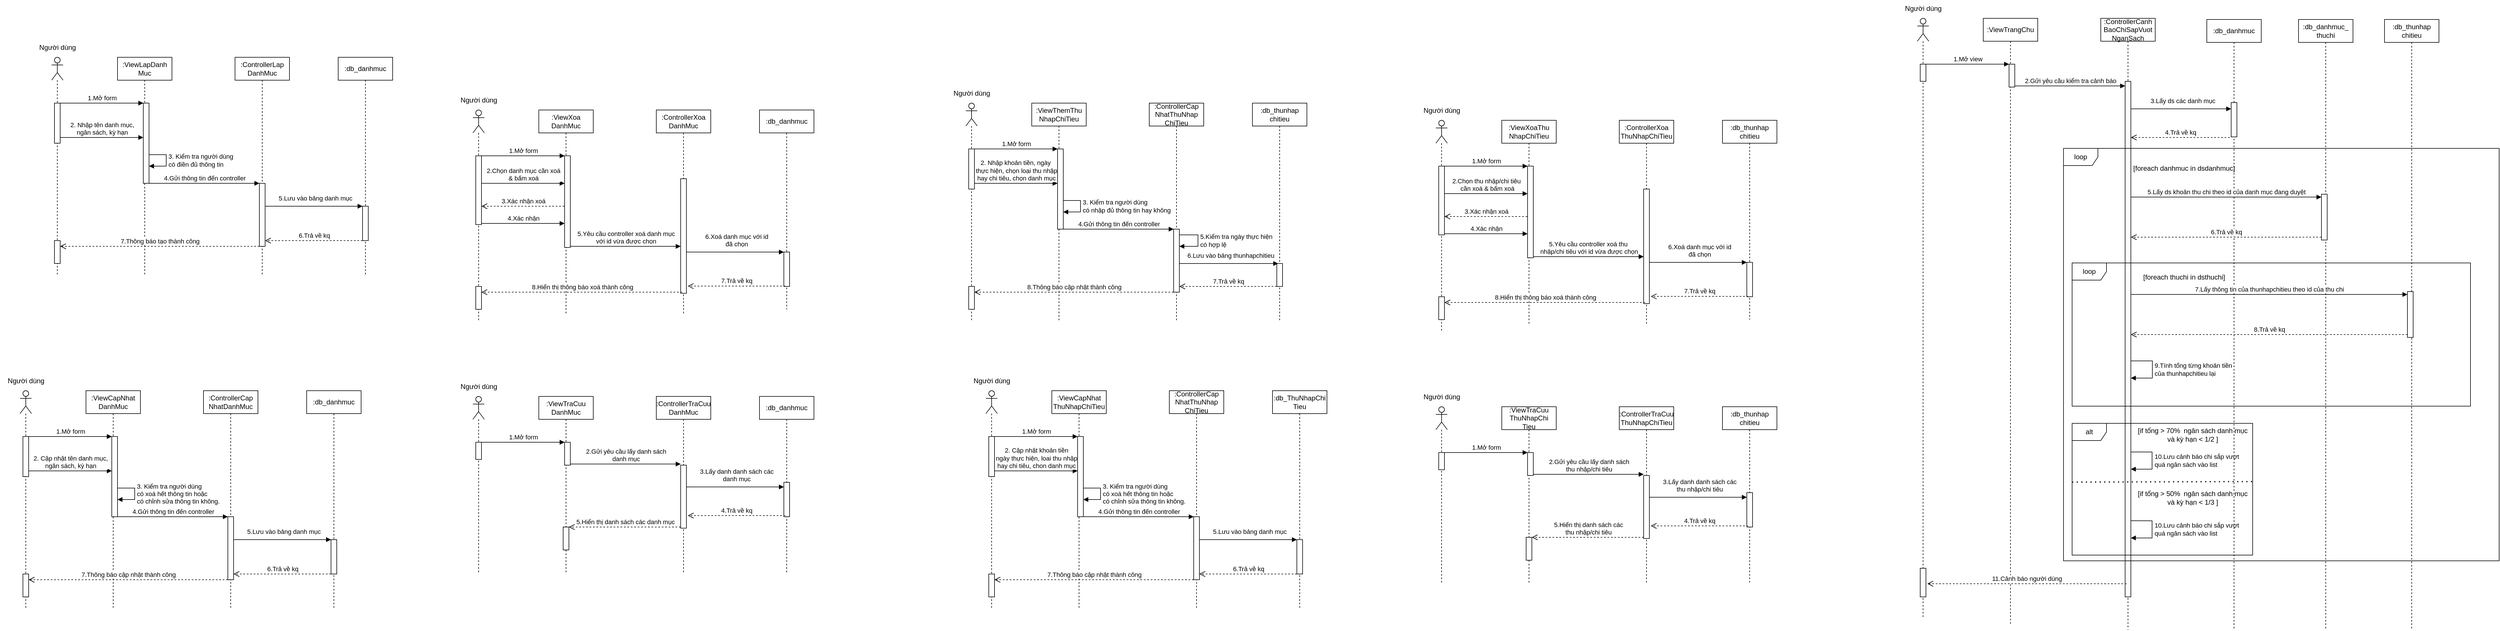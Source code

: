<mxfile version="26.0.16">
  <diagram name="Page-1" id="Nqb4-_hJpwS22VLIAk9H">
    <mxGraphModel dx="4787" dy="2240" grid="1" gridSize="10" guides="1" tooltips="1" connect="1" arrows="1" fold="1" page="1" pageScale="1" pageWidth="850" pageHeight="1100" math="0" shadow="0">
      <root>
        <mxCell id="0" />
        <mxCell id="1" parent="0" />
        <mxCell id="1UYPP20aJdMT9HMQDUuw-1" value="" style="shape=umlLifeline;perimeter=lifelinePerimeter;whiteSpace=wrap;html=1;container=1;dropTarget=0;collapsible=0;recursiveResize=0;outlineConnect=0;portConstraint=eastwest;newEdgeStyle={&quot;curved&quot;:0,&quot;rounded&quot;:0};participant=umlActor;" parent="1" vertex="1">
          <mxGeometry x="210" y="100" width="20" height="380" as="geometry" />
        </mxCell>
        <mxCell id="1UYPP20aJdMT9HMQDUuw-8" value="" style="html=1;points=[[0,0,0,0,5],[0,1,0,0,-5],[1,0,0,0,5],[1,1,0,0,-5]];perimeter=orthogonalPerimeter;outlineConnect=0;targetShapes=umlLifeline;portConstraint=eastwest;newEdgeStyle={&quot;curved&quot;:0,&quot;rounded&quot;:0};" parent="1UYPP20aJdMT9HMQDUuw-1" vertex="1">
          <mxGeometry x="5" y="80" width="10" height="70" as="geometry" />
        </mxCell>
        <mxCell id="1UYPP20aJdMT9HMQDUuw-19" value="" style="html=1;points=[[0,0,0,0,5],[0,1,0,0,-5],[1,0,0,0,5],[1,1,0,0,-5]];perimeter=orthogonalPerimeter;outlineConnect=0;targetShapes=umlLifeline;portConstraint=eastwest;newEdgeStyle={&quot;curved&quot;:0,&quot;rounded&quot;:0};" parent="1UYPP20aJdMT9HMQDUuw-1" vertex="1">
          <mxGeometry x="5" y="320" width="10" height="40" as="geometry" />
        </mxCell>
        <mxCell id="1UYPP20aJdMT9HMQDUuw-2" value=":ViewLapDanh&lt;br&gt;Muc" style="shape=umlLifeline;perimeter=lifelinePerimeter;whiteSpace=wrap;html=1;container=1;dropTarget=0;collapsible=0;recursiveResize=0;outlineConnect=0;portConstraint=eastwest;newEdgeStyle={&quot;curved&quot;:0,&quot;rounded&quot;:0};" parent="1" vertex="1">
          <mxGeometry x="325" y="100" width="95" height="380" as="geometry" />
        </mxCell>
        <mxCell id="1UYPP20aJdMT9HMQDUuw-5" value="" style="html=1;points=[[0,0,0,0,5],[0,1,0,0,-5],[1,0,0,0,5],[1,1,0,0,-5]];perimeter=orthogonalPerimeter;outlineConnect=0;targetShapes=umlLifeline;portConstraint=eastwest;newEdgeStyle={&quot;curved&quot;:0,&quot;rounded&quot;:0};" parent="1UYPP20aJdMT9HMQDUuw-2" vertex="1">
          <mxGeometry x="45" y="80" width="10" height="140" as="geometry" />
        </mxCell>
        <mxCell id="1UYPP20aJdMT9HMQDUuw-3" value=":ControllerLap&lt;br&gt;DanhMuc" style="shape=umlLifeline;perimeter=lifelinePerimeter;whiteSpace=wrap;html=1;container=1;dropTarget=0;collapsible=0;recursiveResize=0;outlineConnect=0;portConstraint=eastwest;newEdgeStyle={&quot;curved&quot;:0,&quot;rounded&quot;:0};" parent="1" vertex="1">
          <mxGeometry x="530" y="100" width="95" height="380" as="geometry" />
        </mxCell>
        <mxCell id="1UYPP20aJdMT9HMQDUuw-15" value="" style="html=1;points=[[0,0,0,0,5],[0,1,0,0,-5],[1,0,0,0,5],[1,1,0,0,-5]];perimeter=orthogonalPerimeter;outlineConnect=0;targetShapes=umlLifeline;portConstraint=eastwest;newEdgeStyle={&quot;curved&quot;:0,&quot;rounded&quot;:0};" parent="1UYPP20aJdMT9HMQDUuw-3" vertex="1">
          <mxGeometry x="42.5" y="220" width="10" height="110" as="geometry" />
        </mxCell>
        <mxCell id="1UYPP20aJdMT9HMQDUuw-4" value=":db_danhmuc" style="shape=umlLifeline;perimeter=lifelinePerimeter;whiteSpace=wrap;html=1;container=1;dropTarget=0;collapsible=0;recursiveResize=0;outlineConnect=0;portConstraint=eastwest;newEdgeStyle={&quot;curved&quot;:0,&quot;rounded&quot;:0};" parent="1" vertex="1">
          <mxGeometry x="710" y="100" width="95" height="380" as="geometry" />
        </mxCell>
        <mxCell id="1UYPP20aJdMT9HMQDUuw-12" value="" style="html=1;points=[[0,0,0,0,5],[0,1,0,0,-5],[1,0,0,0,5],[1,1,0,0,-5]];perimeter=orthogonalPerimeter;outlineConnect=0;targetShapes=umlLifeline;portConstraint=eastwest;newEdgeStyle={&quot;curved&quot;:0,&quot;rounded&quot;:0};" parent="1UYPP20aJdMT9HMQDUuw-4" vertex="1">
          <mxGeometry x="42.5" y="260" width="10" height="60" as="geometry" />
        </mxCell>
        <mxCell id="1UYPP20aJdMT9HMQDUuw-9" value="1.Mở form" style="html=1;verticalAlign=bottom;endArrow=block;curved=0;rounded=0;" parent="1" edge="1">
          <mxGeometry relative="1" as="geometry">
            <mxPoint x="225" y="180" as="sourcePoint" />
            <mxPoint x="370" y="180" as="targetPoint" />
          </mxGeometry>
        </mxCell>
        <mxCell id="1UYPP20aJdMT9HMQDUuw-10" value="2. Nhập tên danh mục,&lt;div&gt;ngân sách, kỳ hạn&lt;/div&gt;" style="html=1;verticalAlign=bottom;endArrow=block;curved=0;rounded=0;" parent="1" edge="1">
          <mxGeometry relative="1" as="geometry">
            <mxPoint x="225" y="240" as="sourcePoint" />
            <mxPoint x="370" y="240" as="targetPoint" />
          </mxGeometry>
        </mxCell>
        <mxCell id="1UYPP20aJdMT9HMQDUuw-16" value="4.Gửi thông tin đến controller" style="html=1;verticalAlign=bottom;endArrow=block;curved=0;rounded=0;entryX=0;entryY=0;entryDx=0;entryDy=5;" parent="1" edge="1">
          <mxGeometry relative="1" as="geometry">
            <mxPoint x="380" y="320.0" as="sourcePoint" />
            <mxPoint x="572.5" y="320.0" as="targetPoint" />
          </mxGeometry>
        </mxCell>
        <mxCell id="1UYPP20aJdMT9HMQDUuw-13" value="5.Lưu vào bảng danh mục" style="html=1;verticalAlign=bottom;endArrow=block;curved=0;rounded=0;entryX=0;entryY=0;entryDx=0;entryDy=5;" parent="1" edge="1">
          <mxGeometry x="0.029" y="5" relative="1" as="geometry">
            <mxPoint x="582.5" y="360" as="sourcePoint" />
            <mxPoint x="752.5" y="360" as="targetPoint" />
            <mxPoint as="offset" />
          </mxGeometry>
        </mxCell>
        <mxCell id="1UYPP20aJdMT9HMQDUuw-14" value="6.Trả về kq" style="html=1;verticalAlign=bottom;endArrow=open;dashed=1;endSize=8;curved=0;rounded=0;exitX=0;exitY=1;exitDx=0;exitDy=-5;" parent="1" edge="1">
          <mxGeometry x="0.002" relative="1" as="geometry">
            <mxPoint x="582.5" y="420" as="targetPoint" />
            <mxPoint x="752.5" y="420" as="sourcePoint" />
            <mxPoint as="offset" />
          </mxGeometry>
        </mxCell>
        <mxCell id="1UYPP20aJdMT9HMQDUuw-17" value="7.Thông báo tạo thành công" style="html=1;verticalAlign=bottom;endArrow=open;dashed=1;endSize=8;curved=0;rounded=0;exitX=0;exitY=1;exitDx=0;exitDy=-5;" parent="1" edge="1">
          <mxGeometry relative="1" as="geometry">
            <mxPoint x="225" y="430.0" as="targetPoint" />
            <mxPoint x="572.5" y="430.0" as="sourcePoint" />
          </mxGeometry>
        </mxCell>
        <mxCell id="1UYPP20aJdMT9HMQDUuw-20" value="Người dùng" style="text;html=1;align=center;verticalAlign=middle;resizable=0;points=[];autosize=1;strokeColor=none;fillColor=none;" parent="1" vertex="1">
          <mxGeometry x="175" y="68" width="90" height="30" as="geometry" />
        </mxCell>
        <mxCell id="yItDYF09Xic0s_mpBKQD-3" value="3. Kiểm tra người dùng&lt;br&gt;có điền đủ thông tin" style="html=1;align=left;spacingLeft=2;endArrow=block;rounded=0;edgeStyle=orthogonalEdgeStyle;curved=0;rounded=0;" edge="1" parent="1">
          <mxGeometry relative="1" as="geometry">
            <mxPoint x="380" y="270" as="sourcePoint" />
            <Array as="points">
              <mxPoint x="410" y="270" />
              <mxPoint x="410" y="290" />
            </Array>
            <mxPoint x="380" y="290" as="targetPoint" />
            <mxPoint as="offset" />
          </mxGeometry>
        </mxCell>
        <mxCell id="yItDYF09Xic0s_mpBKQD-5" value="" style="shape=umlLifeline;perimeter=lifelinePerimeter;whiteSpace=wrap;html=1;container=1;dropTarget=0;collapsible=0;recursiveResize=0;outlineConnect=0;portConstraint=eastwest;newEdgeStyle={&quot;curved&quot;:0,&quot;rounded&quot;:0};participant=umlActor;" vertex="1" parent="1">
          <mxGeometry x="155" y="682" width="20" height="380" as="geometry" />
        </mxCell>
        <mxCell id="yItDYF09Xic0s_mpBKQD-6" value="" style="html=1;points=[[0,0,0,0,5],[0,1,0,0,-5],[1,0,0,0,5],[1,1,0,0,-5]];perimeter=orthogonalPerimeter;outlineConnect=0;targetShapes=umlLifeline;portConstraint=eastwest;newEdgeStyle={&quot;curved&quot;:0,&quot;rounded&quot;:0};" vertex="1" parent="yItDYF09Xic0s_mpBKQD-5">
          <mxGeometry x="5" y="80" width="10" height="70" as="geometry" />
        </mxCell>
        <mxCell id="yItDYF09Xic0s_mpBKQD-7" value="" style="html=1;points=[[0,0,0,0,5],[0,1,0,0,-5],[1,0,0,0,5],[1,1,0,0,-5]];perimeter=orthogonalPerimeter;outlineConnect=0;targetShapes=umlLifeline;portConstraint=eastwest;newEdgeStyle={&quot;curved&quot;:0,&quot;rounded&quot;:0};" vertex="1" parent="yItDYF09Xic0s_mpBKQD-5">
          <mxGeometry x="5" y="320" width="10" height="40" as="geometry" />
        </mxCell>
        <mxCell id="yItDYF09Xic0s_mpBKQD-8" value=":ViewCapNhat&lt;br&gt;DanhMuc" style="shape=umlLifeline;perimeter=lifelinePerimeter;whiteSpace=wrap;html=1;container=1;dropTarget=0;collapsible=0;recursiveResize=0;outlineConnect=0;portConstraint=eastwest;newEdgeStyle={&quot;curved&quot;:0,&quot;rounded&quot;:0};" vertex="1" parent="1">
          <mxGeometry x="270" y="682" width="95" height="380" as="geometry" />
        </mxCell>
        <mxCell id="yItDYF09Xic0s_mpBKQD-9" value="" style="html=1;points=[[0,0,0,0,5],[0,1,0,0,-5],[1,0,0,0,5],[1,1,0,0,-5]];perimeter=orthogonalPerimeter;outlineConnect=0;targetShapes=umlLifeline;portConstraint=eastwest;newEdgeStyle={&quot;curved&quot;:0,&quot;rounded&quot;:0};" vertex="1" parent="yItDYF09Xic0s_mpBKQD-8">
          <mxGeometry x="45" y="80" width="10" height="140" as="geometry" />
        </mxCell>
        <mxCell id="yItDYF09Xic0s_mpBKQD-10" value=":ControllerCap&lt;br&gt;NhatDanhMuc" style="shape=umlLifeline;perimeter=lifelinePerimeter;whiteSpace=wrap;html=1;container=1;dropTarget=0;collapsible=0;recursiveResize=0;outlineConnect=0;portConstraint=eastwest;newEdgeStyle={&quot;curved&quot;:0,&quot;rounded&quot;:0};" vertex="1" parent="1">
          <mxGeometry x="475" y="682" width="95" height="380" as="geometry" />
        </mxCell>
        <mxCell id="yItDYF09Xic0s_mpBKQD-11" value="" style="html=1;points=[[0,0,0,0,5],[0,1,0,0,-5],[1,0,0,0,5],[1,1,0,0,-5]];perimeter=orthogonalPerimeter;outlineConnect=0;targetShapes=umlLifeline;portConstraint=eastwest;newEdgeStyle={&quot;curved&quot;:0,&quot;rounded&quot;:0};" vertex="1" parent="yItDYF09Xic0s_mpBKQD-10">
          <mxGeometry x="42.5" y="220" width="10" height="110" as="geometry" />
        </mxCell>
        <mxCell id="yItDYF09Xic0s_mpBKQD-12" value=":db_danhmuc" style="shape=umlLifeline;perimeter=lifelinePerimeter;whiteSpace=wrap;html=1;container=1;dropTarget=0;collapsible=0;recursiveResize=0;outlineConnect=0;portConstraint=eastwest;newEdgeStyle={&quot;curved&quot;:0,&quot;rounded&quot;:0};" vertex="1" parent="1">
          <mxGeometry x="655" y="682" width="95" height="380" as="geometry" />
        </mxCell>
        <mxCell id="yItDYF09Xic0s_mpBKQD-13" value="" style="html=1;points=[[0,0,0,0,5],[0,1,0,0,-5],[1,0,0,0,5],[1,1,0,0,-5]];perimeter=orthogonalPerimeter;outlineConnect=0;targetShapes=umlLifeline;portConstraint=eastwest;newEdgeStyle={&quot;curved&quot;:0,&quot;rounded&quot;:0};" vertex="1" parent="yItDYF09Xic0s_mpBKQD-12">
          <mxGeometry x="42.5" y="260" width="10" height="60" as="geometry" />
        </mxCell>
        <mxCell id="yItDYF09Xic0s_mpBKQD-14" value="1.Mở form" style="html=1;verticalAlign=bottom;endArrow=block;curved=0;rounded=0;" edge="1" parent="1">
          <mxGeometry relative="1" as="geometry">
            <mxPoint x="170" y="762" as="sourcePoint" />
            <mxPoint x="315" y="762" as="targetPoint" />
          </mxGeometry>
        </mxCell>
        <mxCell id="yItDYF09Xic0s_mpBKQD-15" value="2. Cập nhật tên danh mục,&lt;div&gt;ngân sách, kỳ hạn&lt;/div&gt;" style="html=1;verticalAlign=bottom;endArrow=block;curved=0;rounded=0;" edge="1" parent="1">
          <mxGeometry relative="1" as="geometry">
            <mxPoint x="170" y="822" as="sourcePoint" />
            <mxPoint x="315" y="822" as="targetPoint" />
          </mxGeometry>
        </mxCell>
        <mxCell id="yItDYF09Xic0s_mpBKQD-16" value="4.Gửi thông tin đến controller" style="html=1;verticalAlign=bottom;endArrow=block;curved=0;rounded=0;entryX=0;entryY=0;entryDx=0;entryDy=5;" edge="1" parent="1">
          <mxGeometry relative="1" as="geometry">
            <mxPoint x="325" y="902.0" as="sourcePoint" />
            <mxPoint x="517.5" y="902.0" as="targetPoint" />
          </mxGeometry>
        </mxCell>
        <mxCell id="yItDYF09Xic0s_mpBKQD-17" value="5.Lưu vào bảng danh mục" style="html=1;verticalAlign=bottom;endArrow=block;curved=0;rounded=0;entryX=0;entryY=0;entryDx=0;entryDy=5;" edge="1" parent="1">
          <mxGeometry x="0.029" y="5" relative="1" as="geometry">
            <mxPoint x="527.5" y="942" as="sourcePoint" />
            <mxPoint x="697.5" y="942" as="targetPoint" />
            <mxPoint as="offset" />
          </mxGeometry>
        </mxCell>
        <mxCell id="yItDYF09Xic0s_mpBKQD-18" value="6.Trả về kq" style="html=1;verticalAlign=bottom;endArrow=open;dashed=1;endSize=8;curved=0;rounded=0;exitX=0;exitY=1;exitDx=0;exitDy=-5;" edge="1" parent="1">
          <mxGeometry x="0.002" relative="1" as="geometry">
            <mxPoint x="527.5" y="1002" as="targetPoint" />
            <mxPoint x="697.5" y="1002" as="sourcePoint" />
            <mxPoint as="offset" />
          </mxGeometry>
        </mxCell>
        <mxCell id="yItDYF09Xic0s_mpBKQD-19" value="7.Thông báo cập nhật thành công" style="html=1;verticalAlign=bottom;endArrow=open;dashed=1;endSize=8;curved=0;rounded=0;exitX=0;exitY=1;exitDx=0;exitDy=-5;" edge="1" parent="1">
          <mxGeometry relative="1" as="geometry">
            <mxPoint x="170" y="1012.0" as="targetPoint" />
            <mxPoint x="517.5" y="1012.0" as="sourcePoint" />
          </mxGeometry>
        </mxCell>
        <mxCell id="yItDYF09Xic0s_mpBKQD-20" value="Người dùng" style="text;html=1;align=center;verticalAlign=middle;resizable=0;points=[];autosize=1;strokeColor=none;fillColor=none;" vertex="1" parent="1">
          <mxGeometry x="120" y="650" width="90" height="30" as="geometry" />
        </mxCell>
        <mxCell id="yItDYF09Xic0s_mpBKQD-21" value="3. Kiểm tra người dùng&lt;br&gt;có xoá hết thông tin hoặc&lt;br&gt;có chỉnh sửa thông tin không." style="html=1;align=left;spacingLeft=2;endArrow=block;rounded=0;edgeStyle=orthogonalEdgeStyle;curved=0;rounded=0;" edge="1" parent="1">
          <mxGeometry relative="1" as="geometry">
            <mxPoint x="325" y="852" as="sourcePoint" />
            <Array as="points">
              <mxPoint x="355" y="852" />
              <mxPoint x="355" y="872" />
            </Array>
            <mxPoint x="325" y="872" as="targetPoint" />
            <mxPoint as="offset" />
          </mxGeometry>
        </mxCell>
        <mxCell id="yItDYF09Xic0s_mpBKQD-22" value="" style="shape=umlLifeline;perimeter=lifelinePerimeter;whiteSpace=wrap;html=1;container=1;dropTarget=0;collapsible=0;recursiveResize=0;outlineConnect=0;portConstraint=eastwest;newEdgeStyle={&quot;curved&quot;:0,&quot;rounded&quot;:0};participant=umlActor;" vertex="1" parent="1">
          <mxGeometry x="945" y="692" width="20" height="308" as="geometry" />
        </mxCell>
        <mxCell id="yItDYF09Xic0s_mpBKQD-23" value="" style="html=1;points=[[0,0,0,0,5],[0,1,0,0,-5],[1,0,0,0,5],[1,1,0,0,-5]];perimeter=orthogonalPerimeter;outlineConnect=0;targetShapes=umlLifeline;portConstraint=eastwest;newEdgeStyle={&quot;curved&quot;:0,&quot;rounded&quot;:0};" vertex="1" parent="yItDYF09Xic0s_mpBKQD-22">
          <mxGeometry x="5" y="80" width="10" height="30" as="geometry" />
        </mxCell>
        <mxCell id="yItDYF09Xic0s_mpBKQD-25" value=":ViewTraCuu&lt;br&gt;DanhMuc" style="shape=umlLifeline;perimeter=lifelinePerimeter;whiteSpace=wrap;html=1;container=1;dropTarget=0;collapsible=0;recursiveResize=0;outlineConnect=0;portConstraint=eastwest;newEdgeStyle={&quot;curved&quot;:0,&quot;rounded&quot;:0};" vertex="1" parent="1">
          <mxGeometry x="1060" y="692" width="95" height="308" as="geometry" />
        </mxCell>
        <mxCell id="yItDYF09Xic0s_mpBKQD-26" value="" style="html=1;points=[[0,0,0,0,5],[0,1,0,0,-5],[1,0,0,0,5],[1,1,0,0,-5]];perimeter=orthogonalPerimeter;outlineConnect=0;targetShapes=umlLifeline;portConstraint=eastwest;newEdgeStyle={&quot;curved&quot;:0,&quot;rounded&quot;:0};" vertex="1" parent="yItDYF09Xic0s_mpBKQD-25">
          <mxGeometry x="45" y="80" width="10" height="40" as="geometry" />
        </mxCell>
        <mxCell id="yItDYF09Xic0s_mpBKQD-24" value="" style="html=1;points=[[0,0,0,0,5],[0,1,0,0,-5],[1,0,0,0,5],[1,1,0,0,-5]];perimeter=orthogonalPerimeter;outlineConnect=0;targetShapes=umlLifeline;portConstraint=eastwest;newEdgeStyle={&quot;curved&quot;:0,&quot;rounded&quot;:0};" vertex="1" parent="yItDYF09Xic0s_mpBKQD-25">
          <mxGeometry x="42.5" y="228" width="10" height="40" as="geometry" />
        </mxCell>
        <mxCell id="yItDYF09Xic0s_mpBKQD-27" value=":ControllerTraCuu&lt;br&gt;DanhMuc" style="shape=umlLifeline;perimeter=lifelinePerimeter;whiteSpace=wrap;html=1;container=1;dropTarget=0;collapsible=0;recursiveResize=0;outlineConnect=0;portConstraint=eastwest;newEdgeStyle={&quot;curved&quot;:0,&quot;rounded&quot;:0};" vertex="1" parent="1">
          <mxGeometry x="1265" y="692" width="95" height="308" as="geometry" />
        </mxCell>
        <mxCell id="yItDYF09Xic0s_mpBKQD-28" value="" style="html=1;points=[[0,0,0,0,5],[0,1,0,0,-5],[1,0,0,0,5],[1,1,0,0,-5]];perimeter=orthogonalPerimeter;outlineConnect=0;targetShapes=umlLifeline;portConstraint=eastwest;newEdgeStyle={&quot;curved&quot;:0,&quot;rounded&quot;:0};" vertex="1" parent="yItDYF09Xic0s_mpBKQD-27">
          <mxGeometry x="42.5" y="120" width="10" height="110" as="geometry" />
        </mxCell>
        <mxCell id="yItDYF09Xic0s_mpBKQD-29" value=":db_danhmuc" style="shape=umlLifeline;perimeter=lifelinePerimeter;whiteSpace=wrap;html=1;container=1;dropTarget=0;collapsible=0;recursiveResize=0;outlineConnect=0;portConstraint=eastwest;newEdgeStyle={&quot;curved&quot;:0,&quot;rounded&quot;:0};" vertex="1" parent="1">
          <mxGeometry x="1445" y="692" width="95" height="308" as="geometry" />
        </mxCell>
        <mxCell id="yItDYF09Xic0s_mpBKQD-30" value="" style="html=1;points=[[0,0,0,0,5],[0,1,0,0,-5],[1,0,0,0,5],[1,1,0,0,-5]];perimeter=orthogonalPerimeter;outlineConnect=0;targetShapes=umlLifeline;portConstraint=eastwest;newEdgeStyle={&quot;curved&quot;:0,&quot;rounded&quot;:0};" vertex="1" parent="yItDYF09Xic0s_mpBKQD-29">
          <mxGeometry x="42.5" y="150" width="10" height="60" as="geometry" />
        </mxCell>
        <mxCell id="yItDYF09Xic0s_mpBKQD-31" value="1.Mở form" style="html=1;verticalAlign=bottom;endArrow=block;curved=0;rounded=0;" edge="1" parent="1">
          <mxGeometry relative="1" as="geometry">
            <mxPoint x="960" y="772" as="sourcePoint" />
            <mxPoint x="1105" y="772" as="targetPoint" />
          </mxGeometry>
        </mxCell>
        <mxCell id="yItDYF09Xic0s_mpBKQD-33" value="2.Gửi yêu cầu lấy danh sách&lt;br&gt;danh mục" style="html=1;verticalAlign=bottom;endArrow=block;curved=0;rounded=0;entryX=0;entryY=0;entryDx=0;entryDy=5;" edge="1" parent="1">
          <mxGeometry relative="1" as="geometry">
            <mxPoint x="1115" y="810.0" as="sourcePoint" />
            <mxPoint x="1307.5" y="810.0" as="targetPoint" />
          </mxGeometry>
        </mxCell>
        <mxCell id="yItDYF09Xic0s_mpBKQD-34" value="3.Lấy danh danh sách các&lt;br&gt;danh mục" style="html=1;verticalAlign=bottom;endArrow=block;curved=0;rounded=0;entryX=0;entryY=0;entryDx=0;entryDy=5;" edge="1" parent="1">
          <mxGeometry x="0.029" y="5" relative="1" as="geometry">
            <mxPoint x="1317.5" y="850" as="sourcePoint" />
            <mxPoint x="1487.5" y="850" as="targetPoint" />
            <mxPoint as="offset" />
          </mxGeometry>
        </mxCell>
        <mxCell id="yItDYF09Xic0s_mpBKQD-35" value="4.Trả về kq" style="html=1;verticalAlign=bottom;endArrow=open;dashed=1;endSize=8;curved=0;rounded=0;exitX=0;exitY=1;exitDx=0;exitDy=-5;" edge="1" parent="1">
          <mxGeometry x="0.002" relative="1" as="geometry">
            <mxPoint x="1320" y="900" as="targetPoint" />
            <mxPoint x="1490" y="900" as="sourcePoint" />
            <mxPoint as="offset" />
          </mxGeometry>
        </mxCell>
        <mxCell id="yItDYF09Xic0s_mpBKQD-36" value="5.Hiển thị danh sách các danh mục" style="html=1;verticalAlign=bottom;endArrow=open;dashed=1;endSize=8;curved=0;rounded=0;exitX=0;exitY=1;exitDx=0;exitDy=-5;" edge="1" parent="1" target="yItDYF09Xic0s_mpBKQD-24">
          <mxGeometry x="-0.003" relative="1" as="geometry">
            <mxPoint x="960" y="920.0" as="targetPoint" />
            <mxPoint x="1307.5" y="920.0" as="sourcePoint" />
            <mxPoint as="offset" />
          </mxGeometry>
        </mxCell>
        <mxCell id="yItDYF09Xic0s_mpBKQD-37" value="Người dùng" style="text;html=1;align=center;verticalAlign=middle;resizable=0;points=[];autosize=1;strokeColor=none;fillColor=none;" vertex="1" parent="1">
          <mxGeometry x="910" y="660" width="90" height="30" as="geometry" />
        </mxCell>
        <mxCell id="yItDYF09Xic0s_mpBKQD-39" value="" style="shape=umlLifeline;perimeter=lifelinePerimeter;whiteSpace=wrap;html=1;container=1;dropTarget=0;collapsible=0;recursiveResize=0;outlineConnect=0;portConstraint=eastwest;newEdgeStyle={&quot;curved&quot;:0,&quot;rounded&quot;:0};participant=umlActor;" vertex="1" parent="1">
          <mxGeometry x="945" y="192" width="20" height="368" as="geometry" />
        </mxCell>
        <mxCell id="yItDYF09Xic0s_mpBKQD-40" value="" style="html=1;points=[[0,0,0,0,5],[0,1,0,0,-5],[1,0,0,0,5],[1,1,0,0,-5]];perimeter=orthogonalPerimeter;outlineConnect=0;targetShapes=umlLifeline;portConstraint=eastwest;newEdgeStyle={&quot;curved&quot;:0,&quot;rounded&quot;:0};" vertex="1" parent="yItDYF09Xic0s_mpBKQD-39">
          <mxGeometry x="5" y="80" width="10" height="120" as="geometry" />
        </mxCell>
        <mxCell id="yItDYF09Xic0s_mpBKQD-62" value="" style="html=1;points=[[0,0,0,0,5],[0,1,0,0,-5],[1,0,0,0,5],[1,1,0,0,-5]];perimeter=orthogonalPerimeter;outlineConnect=0;targetShapes=umlLifeline;portConstraint=eastwest;newEdgeStyle={&quot;curved&quot;:0,&quot;rounded&quot;:0};" vertex="1" parent="yItDYF09Xic0s_mpBKQD-39">
          <mxGeometry x="5" y="308" width="10" height="40" as="geometry" />
        </mxCell>
        <mxCell id="yItDYF09Xic0s_mpBKQD-41" value=":ViewXoa&lt;br&gt;DanhMuc" style="shape=umlLifeline;perimeter=lifelinePerimeter;whiteSpace=wrap;html=1;container=1;dropTarget=0;collapsible=0;recursiveResize=0;outlineConnect=0;portConstraint=eastwest;newEdgeStyle={&quot;curved&quot;:0,&quot;rounded&quot;:0};" vertex="1" parent="1">
          <mxGeometry x="1060" y="192" width="95" height="358" as="geometry" />
        </mxCell>
        <mxCell id="yItDYF09Xic0s_mpBKQD-42" value="" style="html=1;points=[[0,0,0,0,5],[0,1,0,0,-5],[1,0,0,0,5],[1,1,0,0,-5]];perimeter=orthogonalPerimeter;outlineConnect=0;targetShapes=umlLifeline;portConstraint=eastwest;newEdgeStyle={&quot;curved&quot;:0,&quot;rounded&quot;:0};" vertex="1" parent="yItDYF09Xic0s_mpBKQD-41">
          <mxGeometry x="45" y="80" width="10" height="160" as="geometry" />
        </mxCell>
        <mxCell id="yItDYF09Xic0s_mpBKQD-44" value=":ControllerXoa&lt;br&gt;DanhMuc" style="shape=umlLifeline;perimeter=lifelinePerimeter;whiteSpace=wrap;html=1;container=1;dropTarget=0;collapsible=0;recursiveResize=0;outlineConnect=0;portConstraint=eastwest;newEdgeStyle={&quot;curved&quot;:0,&quot;rounded&quot;:0};" vertex="1" parent="1">
          <mxGeometry x="1265" y="192" width="95" height="358" as="geometry" />
        </mxCell>
        <mxCell id="yItDYF09Xic0s_mpBKQD-45" value="" style="html=1;points=[[0,0,0,0,5],[0,1,0,0,-5],[1,0,0,0,5],[1,1,0,0,-5]];perimeter=orthogonalPerimeter;outlineConnect=0;targetShapes=umlLifeline;portConstraint=eastwest;newEdgeStyle={&quot;curved&quot;:0,&quot;rounded&quot;:0};" vertex="1" parent="yItDYF09Xic0s_mpBKQD-44">
          <mxGeometry x="42.5" y="120" width="10" height="200" as="geometry" />
        </mxCell>
        <mxCell id="yItDYF09Xic0s_mpBKQD-46" value=":db_danhmuc" style="shape=umlLifeline;perimeter=lifelinePerimeter;whiteSpace=wrap;html=1;container=1;dropTarget=0;collapsible=0;recursiveResize=0;outlineConnect=0;portConstraint=eastwest;newEdgeStyle={&quot;curved&quot;:0,&quot;rounded&quot;:0};" vertex="1" parent="1">
          <mxGeometry x="1445" y="192" width="95" height="348" as="geometry" />
        </mxCell>
        <mxCell id="yItDYF09Xic0s_mpBKQD-47" value="" style="html=1;points=[[0,0,0,0,5],[0,1,0,0,-5],[1,0,0,0,5],[1,1,0,0,-5]];perimeter=orthogonalPerimeter;outlineConnect=0;targetShapes=umlLifeline;portConstraint=eastwest;newEdgeStyle={&quot;curved&quot;:0,&quot;rounded&quot;:0};" vertex="1" parent="yItDYF09Xic0s_mpBKQD-46">
          <mxGeometry x="42.5" y="248" width="10" height="60" as="geometry" />
        </mxCell>
        <mxCell id="yItDYF09Xic0s_mpBKQD-48" value="1.Mở form" style="html=1;verticalAlign=bottom;endArrow=block;curved=0;rounded=0;" edge="1" parent="1">
          <mxGeometry relative="1" as="geometry">
            <mxPoint x="960" y="272" as="sourcePoint" />
            <mxPoint x="1105" y="272" as="targetPoint" />
          </mxGeometry>
        </mxCell>
        <mxCell id="yItDYF09Xic0s_mpBKQD-49" value="5.Yêu cầu controller xoá danh mục&lt;br&gt;với id vừa được chọn" style="html=1;verticalAlign=bottom;endArrow=block;curved=0;rounded=0;entryX=0;entryY=0;entryDx=0;entryDy=5;" edge="1" parent="1">
          <mxGeometry x="0.002" relative="1" as="geometry">
            <mxPoint x="1115" y="430.0" as="sourcePoint" />
            <mxPoint x="1307.5" y="430.0" as="targetPoint" />
            <mxPoint as="offset" />
          </mxGeometry>
        </mxCell>
        <mxCell id="yItDYF09Xic0s_mpBKQD-50" value="6.Xoá danh mục với id&lt;br&gt;đã chọn" style="html=1;verticalAlign=bottom;endArrow=block;curved=0;rounded=0;entryX=0;entryY=0;entryDx=0;entryDy=5;" edge="1" parent="1">
          <mxGeometry x="0.029" y="5" relative="1" as="geometry">
            <mxPoint x="1317.5" y="440" as="sourcePoint" />
            <mxPoint x="1487.5" y="440" as="targetPoint" />
            <mxPoint as="offset" />
          </mxGeometry>
        </mxCell>
        <mxCell id="yItDYF09Xic0s_mpBKQD-51" value="7.Trả về kq" style="html=1;verticalAlign=bottom;endArrow=open;dashed=1;endSize=8;curved=0;rounded=0;exitX=0;exitY=1;exitDx=0;exitDy=-5;" edge="1" parent="1">
          <mxGeometry x="0.005" relative="1" as="geometry">
            <mxPoint x="1320" y="499.39" as="targetPoint" />
            <mxPoint x="1490" y="499.39" as="sourcePoint" />
            <mxPoint as="offset" />
          </mxGeometry>
        </mxCell>
        <mxCell id="yItDYF09Xic0s_mpBKQD-52" value="8.Hiển thị thông báo xoá thành công" style="html=1;verticalAlign=bottom;endArrow=open;dashed=1;endSize=8;curved=0;rounded=0;" edge="1" target="yItDYF09Xic0s_mpBKQD-62" parent="1">
          <mxGeometry x="-0.003" relative="1" as="geometry">
            <mxPoint x="980" y="510" as="targetPoint" />
            <mxPoint x="1310" y="510" as="sourcePoint" />
            <mxPoint as="offset" />
          </mxGeometry>
        </mxCell>
        <mxCell id="yItDYF09Xic0s_mpBKQD-53" value="Người dùng" style="text;html=1;align=center;verticalAlign=middle;resizable=0;points=[];autosize=1;strokeColor=none;fillColor=none;" vertex="1" parent="1">
          <mxGeometry x="910" y="160" width="90" height="30" as="geometry" />
        </mxCell>
        <mxCell id="yItDYF09Xic0s_mpBKQD-55" value="2.Chọn danh mục cần xoá&lt;br&gt;&amp;amp; bấm xoá" style="html=1;verticalAlign=bottom;endArrow=block;curved=0;rounded=0;" edge="1" parent="1">
          <mxGeometry relative="1" as="geometry">
            <mxPoint x="960" y="320" as="sourcePoint" />
            <mxPoint x="1105" y="320" as="targetPoint" />
          </mxGeometry>
        </mxCell>
        <mxCell id="yItDYF09Xic0s_mpBKQD-56" value="3.Xác nhận xoá" style="html=1;verticalAlign=bottom;endArrow=open;dashed=1;endSize=8;curved=0;rounded=0;exitX=0;exitY=1;exitDx=0;exitDy=-5;" edge="1" parent="1" target="yItDYF09Xic0s_mpBKQD-40">
          <mxGeometry x="-0.003" relative="1" as="geometry">
            <mxPoint x="970" y="360" as="targetPoint" />
            <mxPoint x="1104.5" y="360.0" as="sourcePoint" />
            <mxPoint as="offset" />
          </mxGeometry>
        </mxCell>
        <mxCell id="yItDYF09Xic0s_mpBKQD-57" value="4.Xác nhận" style="html=1;verticalAlign=bottom;endArrow=block;curved=0;rounded=0;" edge="1" parent="1">
          <mxGeometry relative="1" as="geometry">
            <mxPoint x="960" y="390" as="sourcePoint" />
            <mxPoint x="1105" y="390" as="targetPoint" />
          </mxGeometry>
        </mxCell>
        <mxCell id="yItDYF09Xic0s_mpBKQD-63" value="" style="shape=umlLifeline;perimeter=lifelinePerimeter;whiteSpace=wrap;html=1;container=1;dropTarget=0;collapsible=0;recursiveResize=0;outlineConnect=0;portConstraint=eastwest;newEdgeStyle={&quot;curved&quot;:0,&quot;rounded&quot;:0};participant=umlActor;" vertex="1" parent="1">
          <mxGeometry x="1805" y="180" width="20" height="380" as="geometry" />
        </mxCell>
        <mxCell id="yItDYF09Xic0s_mpBKQD-64" value="" style="html=1;points=[[0,0,0,0,5],[0,1,0,0,-5],[1,0,0,0,5],[1,1,0,0,-5]];perimeter=orthogonalPerimeter;outlineConnect=0;targetShapes=umlLifeline;portConstraint=eastwest;newEdgeStyle={&quot;curved&quot;:0,&quot;rounded&quot;:0};" vertex="1" parent="yItDYF09Xic0s_mpBKQD-63">
          <mxGeometry x="5" y="80" width="10" height="70" as="geometry" />
        </mxCell>
        <mxCell id="yItDYF09Xic0s_mpBKQD-65" value="" style="html=1;points=[[0,0,0,0,5],[0,1,0,0,-5],[1,0,0,0,5],[1,1,0,0,-5]];perimeter=orthogonalPerimeter;outlineConnect=0;targetShapes=umlLifeline;portConstraint=eastwest;newEdgeStyle={&quot;curved&quot;:0,&quot;rounded&quot;:0};" vertex="1" parent="yItDYF09Xic0s_mpBKQD-63">
          <mxGeometry x="5" y="320" width="10" height="40" as="geometry" />
        </mxCell>
        <mxCell id="yItDYF09Xic0s_mpBKQD-66" value=":ViewThemThu&lt;br&gt;NhapChiTieu" style="shape=umlLifeline;perimeter=lifelinePerimeter;whiteSpace=wrap;html=1;container=1;dropTarget=0;collapsible=0;recursiveResize=0;outlineConnect=0;portConstraint=eastwest;newEdgeStyle={&quot;curved&quot;:0,&quot;rounded&quot;:0};" vertex="1" parent="1">
          <mxGeometry x="1920" y="180" width="95" height="380" as="geometry" />
        </mxCell>
        <mxCell id="yItDYF09Xic0s_mpBKQD-67" value="" style="html=1;points=[[0,0,0,0,5],[0,1,0,0,-5],[1,0,0,0,5],[1,1,0,0,-5]];perimeter=orthogonalPerimeter;outlineConnect=0;targetShapes=umlLifeline;portConstraint=eastwest;newEdgeStyle={&quot;curved&quot;:0,&quot;rounded&quot;:0};" vertex="1" parent="yItDYF09Xic0s_mpBKQD-66">
          <mxGeometry x="45" y="80" width="10" height="140" as="geometry" />
        </mxCell>
        <mxCell id="yItDYF09Xic0s_mpBKQD-68" value=":ControllerCap&lt;br&gt;NhatThuNhap&lt;br&gt;ChiTieu" style="shape=umlLifeline;perimeter=lifelinePerimeter;whiteSpace=wrap;html=1;container=1;dropTarget=0;collapsible=0;recursiveResize=0;outlineConnect=0;portConstraint=eastwest;newEdgeStyle={&quot;curved&quot;:0,&quot;rounded&quot;:0};" vertex="1" parent="1">
          <mxGeometry x="2125" y="180" width="95" height="380" as="geometry" />
        </mxCell>
        <mxCell id="yItDYF09Xic0s_mpBKQD-69" value="" style="html=1;points=[[0,0,0,0,5],[0,1,0,0,-5],[1,0,0,0,5],[1,1,0,0,-5]];perimeter=orthogonalPerimeter;outlineConnect=0;targetShapes=umlLifeline;portConstraint=eastwest;newEdgeStyle={&quot;curved&quot;:0,&quot;rounded&quot;:0};" vertex="1" parent="yItDYF09Xic0s_mpBKQD-68">
          <mxGeometry x="42.5" y="220" width="10" height="110" as="geometry" />
        </mxCell>
        <mxCell id="yItDYF09Xic0s_mpBKQD-80" value="5.Kiểm tra ngày thực hiện&lt;br&gt;có hợp lệ" style="html=1;align=left;spacingLeft=2;endArrow=block;rounded=0;edgeStyle=orthogonalEdgeStyle;curved=0;rounded=0;" edge="1" parent="yItDYF09Xic0s_mpBKQD-68" source="yItDYF09Xic0s_mpBKQD-69" target="yItDYF09Xic0s_mpBKQD-69">
          <mxGeometry relative="1" as="geometry">
            <mxPoint x="55" y="230" as="sourcePoint" />
            <Array as="points">
              <mxPoint x="85" y="230" />
              <mxPoint x="85" y="250" />
            </Array>
            <mxPoint x="55" y="250" as="targetPoint" />
            <mxPoint as="offset" />
          </mxGeometry>
        </mxCell>
        <mxCell id="yItDYF09Xic0s_mpBKQD-70" value=":db_thunhap&lt;br&gt;chitieu" style="shape=umlLifeline;perimeter=lifelinePerimeter;whiteSpace=wrap;html=1;container=1;dropTarget=0;collapsible=0;recursiveResize=0;outlineConnect=0;portConstraint=eastwest;newEdgeStyle={&quot;curved&quot;:0,&quot;rounded&quot;:0};" vertex="1" parent="1">
          <mxGeometry x="2305" y="180" width="95" height="380" as="geometry" />
        </mxCell>
        <mxCell id="yItDYF09Xic0s_mpBKQD-71" value="" style="html=1;points=[[0,0,0,0,5],[0,1,0,0,-5],[1,0,0,0,5],[1,1,0,0,-5]];perimeter=orthogonalPerimeter;outlineConnect=0;targetShapes=umlLifeline;portConstraint=eastwest;newEdgeStyle={&quot;curved&quot;:0,&quot;rounded&quot;:0};" vertex="1" parent="yItDYF09Xic0s_mpBKQD-70">
          <mxGeometry x="42.5" y="280" width="10" height="40" as="geometry" />
        </mxCell>
        <mxCell id="yItDYF09Xic0s_mpBKQD-72" value="1.Mở form" style="html=1;verticalAlign=bottom;endArrow=block;curved=0;rounded=0;" edge="1" parent="1">
          <mxGeometry relative="1" as="geometry">
            <mxPoint x="1820" y="260" as="sourcePoint" />
            <mxPoint x="1965" y="260" as="targetPoint" />
          </mxGeometry>
        </mxCell>
        <mxCell id="yItDYF09Xic0s_mpBKQD-73" value="2. Nhập khoản tiền, ngày&amp;nbsp;&lt;br&gt;thực hiện, chọn loại thu nhập&lt;br&gt;hay chi tiêu, chọn danh mục" style="html=1;verticalAlign=bottom;endArrow=block;curved=0;rounded=0;" edge="1" parent="1">
          <mxGeometry relative="1" as="geometry">
            <mxPoint x="1820" y="320" as="sourcePoint" />
            <mxPoint x="1965" y="320" as="targetPoint" />
          </mxGeometry>
        </mxCell>
        <mxCell id="yItDYF09Xic0s_mpBKQD-74" value="4.Gửi thông tin đến controller" style="html=1;verticalAlign=bottom;endArrow=block;curved=0;rounded=0;entryX=0;entryY=0;entryDx=0;entryDy=5;" edge="1" parent="1">
          <mxGeometry relative="1" as="geometry">
            <mxPoint x="1975" y="400.0" as="sourcePoint" />
            <mxPoint x="2167.5" y="400.0" as="targetPoint" />
          </mxGeometry>
        </mxCell>
        <mxCell id="yItDYF09Xic0s_mpBKQD-75" value="6.Lưu vào bảng thunhapchitieu" style="html=1;verticalAlign=bottom;endArrow=block;curved=0;rounded=0;entryX=0;entryY=0;entryDx=0;entryDy=5;" edge="1" parent="1" source="yItDYF09Xic0s_mpBKQD-69">
          <mxGeometry x="0.029" y="5" relative="1" as="geometry">
            <mxPoint x="2180" y="460" as="sourcePoint" />
            <mxPoint x="2350" y="460" as="targetPoint" />
            <mxPoint as="offset" />
          </mxGeometry>
        </mxCell>
        <mxCell id="yItDYF09Xic0s_mpBKQD-76" value="7.Trả về kq" style="html=1;verticalAlign=bottom;endArrow=open;dashed=1;endSize=8;curved=0;rounded=0;exitX=0;exitY=1;exitDx=0;exitDy=-5;" edge="1" parent="1">
          <mxGeometry x="0.002" relative="1" as="geometry">
            <mxPoint x="2177.5" y="500" as="targetPoint" />
            <mxPoint x="2347.5" y="500" as="sourcePoint" />
            <mxPoint as="offset" />
          </mxGeometry>
        </mxCell>
        <mxCell id="yItDYF09Xic0s_mpBKQD-77" value="8.Thông báo cập nhật thành công" style="html=1;verticalAlign=bottom;endArrow=open;dashed=1;endSize=8;curved=0;rounded=0;exitX=0;exitY=1;exitDx=0;exitDy=-5;" edge="1" parent="1">
          <mxGeometry relative="1" as="geometry">
            <mxPoint x="1820" y="510.0" as="targetPoint" />
            <mxPoint x="2167.5" y="510.0" as="sourcePoint" />
          </mxGeometry>
        </mxCell>
        <mxCell id="yItDYF09Xic0s_mpBKQD-78" value="Người dùng" style="text;html=1;align=center;verticalAlign=middle;resizable=0;points=[];autosize=1;strokeColor=none;fillColor=none;" vertex="1" parent="1">
          <mxGeometry x="1770" y="148" width="90" height="30" as="geometry" />
        </mxCell>
        <mxCell id="yItDYF09Xic0s_mpBKQD-79" value="3. Kiểm tra người dùng&lt;br&gt;có nhập đủ thông tin hay không" style="html=1;align=left;spacingLeft=2;endArrow=block;rounded=0;edgeStyle=orthogonalEdgeStyle;curved=0;rounded=0;" edge="1" parent="1">
          <mxGeometry relative="1" as="geometry">
            <mxPoint x="1975" y="350" as="sourcePoint" />
            <Array as="points">
              <mxPoint x="2005" y="350" />
              <mxPoint x="2005" y="370" />
            </Array>
            <mxPoint x="1975" y="370" as="targetPoint" />
            <mxPoint as="offset" />
          </mxGeometry>
        </mxCell>
        <mxCell id="yItDYF09Xic0s_mpBKQD-81" value="" style="shape=umlLifeline;perimeter=lifelinePerimeter;whiteSpace=wrap;html=1;container=1;dropTarget=0;collapsible=0;recursiveResize=0;outlineConnect=0;portConstraint=eastwest;newEdgeStyle={&quot;curved&quot;:0,&quot;rounded&quot;:0};participant=umlActor;" vertex="1" parent="1">
          <mxGeometry x="1840" y="682" width="20" height="380" as="geometry" />
        </mxCell>
        <mxCell id="yItDYF09Xic0s_mpBKQD-82" value="" style="html=1;points=[[0,0,0,0,5],[0,1,0,0,-5],[1,0,0,0,5],[1,1,0,0,-5]];perimeter=orthogonalPerimeter;outlineConnect=0;targetShapes=umlLifeline;portConstraint=eastwest;newEdgeStyle={&quot;curved&quot;:0,&quot;rounded&quot;:0};" vertex="1" parent="yItDYF09Xic0s_mpBKQD-81">
          <mxGeometry x="5" y="80" width="10" height="70" as="geometry" />
        </mxCell>
        <mxCell id="yItDYF09Xic0s_mpBKQD-83" value="" style="html=1;points=[[0,0,0,0,5],[0,1,0,0,-5],[1,0,0,0,5],[1,1,0,0,-5]];perimeter=orthogonalPerimeter;outlineConnect=0;targetShapes=umlLifeline;portConstraint=eastwest;newEdgeStyle={&quot;curved&quot;:0,&quot;rounded&quot;:0};" vertex="1" parent="yItDYF09Xic0s_mpBKQD-81">
          <mxGeometry x="5" y="320" width="10" height="40" as="geometry" />
        </mxCell>
        <mxCell id="yItDYF09Xic0s_mpBKQD-84" value=":ViewCapNhat&lt;br&gt;ThuNhapChiTieu" style="shape=umlLifeline;perimeter=lifelinePerimeter;whiteSpace=wrap;html=1;container=1;dropTarget=0;collapsible=0;recursiveResize=0;outlineConnect=0;portConstraint=eastwest;newEdgeStyle={&quot;curved&quot;:0,&quot;rounded&quot;:0};" vertex="1" parent="1">
          <mxGeometry x="1955" y="682" width="95" height="380" as="geometry" />
        </mxCell>
        <mxCell id="yItDYF09Xic0s_mpBKQD-85" value="" style="html=1;points=[[0,0,0,0,5],[0,1,0,0,-5],[1,0,0,0,5],[1,1,0,0,-5]];perimeter=orthogonalPerimeter;outlineConnect=0;targetShapes=umlLifeline;portConstraint=eastwest;newEdgeStyle={&quot;curved&quot;:0,&quot;rounded&quot;:0};" vertex="1" parent="yItDYF09Xic0s_mpBKQD-84">
          <mxGeometry x="45" y="80" width="10" height="140" as="geometry" />
        </mxCell>
        <mxCell id="yItDYF09Xic0s_mpBKQD-86" value=":ControllerCap&lt;br&gt;NhatThuNhap&lt;br&gt;ChiTieu" style="shape=umlLifeline;perimeter=lifelinePerimeter;whiteSpace=wrap;html=1;container=1;dropTarget=0;collapsible=0;recursiveResize=0;outlineConnect=0;portConstraint=eastwest;newEdgeStyle={&quot;curved&quot;:0,&quot;rounded&quot;:0};" vertex="1" parent="1">
          <mxGeometry x="2160" y="682" width="95" height="380" as="geometry" />
        </mxCell>
        <mxCell id="yItDYF09Xic0s_mpBKQD-87" value="" style="html=1;points=[[0,0,0,0,5],[0,1,0,0,-5],[1,0,0,0,5],[1,1,0,0,-5]];perimeter=orthogonalPerimeter;outlineConnect=0;targetShapes=umlLifeline;portConstraint=eastwest;newEdgeStyle={&quot;curved&quot;:0,&quot;rounded&quot;:0};" vertex="1" parent="yItDYF09Xic0s_mpBKQD-86">
          <mxGeometry x="42.5" y="220" width="10" height="110" as="geometry" />
        </mxCell>
        <mxCell id="yItDYF09Xic0s_mpBKQD-88" value=":db_ThuNhapChi&lt;br&gt;Tieu" style="shape=umlLifeline;perimeter=lifelinePerimeter;whiteSpace=wrap;html=1;container=1;dropTarget=0;collapsible=0;recursiveResize=0;outlineConnect=0;portConstraint=eastwest;newEdgeStyle={&quot;curved&quot;:0,&quot;rounded&quot;:0};" vertex="1" parent="1">
          <mxGeometry x="2340" y="682" width="95" height="380" as="geometry" />
        </mxCell>
        <mxCell id="yItDYF09Xic0s_mpBKQD-89" value="" style="html=1;points=[[0,0,0,0,5],[0,1,0,0,-5],[1,0,0,0,5],[1,1,0,0,-5]];perimeter=orthogonalPerimeter;outlineConnect=0;targetShapes=umlLifeline;portConstraint=eastwest;newEdgeStyle={&quot;curved&quot;:0,&quot;rounded&quot;:0};" vertex="1" parent="yItDYF09Xic0s_mpBKQD-88">
          <mxGeometry x="42.5" y="260" width="10" height="60" as="geometry" />
        </mxCell>
        <mxCell id="yItDYF09Xic0s_mpBKQD-90" value="1.Mở form" style="html=1;verticalAlign=bottom;endArrow=block;curved=0;rounded=0;" edge="1" parent="1">
          <mxGeometry relative="1" as="geometry">
            <mxPoint x="1855" y="762" as="sourcePoint" />
            <mxPoint x="2000" y="762" as="targetPoint" />
          </mxGeometry>
        </mxCell>
        <mxCell id="yItDYF09Xic0s_mpBKQD-91" value="2. Cập nhật khoản tiền&lt;br&gt;ngày thực hiện, loai thu nhập&lt;br&gt;hay chi tiêu, chon danh mục" style="html=1;verticalAlign=bottom;endArrow=block;curved=0;rounded=0;" edge="1" parent="1">
          <mxGeometry relative="1" as="geometry">
            <mxPoint x="1855" y="822" as="sourcePoint" />
            <mxPoint x="2000" y="822" as="targetPoint" />
          </mxGeometry>
        </mxCell>
        <mxCell id="yItDYF09Xic0s_mpBKQD-92" value="4.Gửi thông tin đến controller" style="html=1;verticalAlign=bottom;endArrow=block;curved=0;rounded=0;entryX=0;entryY=0;entryDx=0;entryDy=5;" edge="1" parent="1">
          <mxGeometry relative="1" as="geometry">
            <mxPoint x="2010" y="902.0" as="sourcePoint" />
            <mxPoint x="2202.5" y="902.0" as="targetPoint" />
          </mxGeometry>
        </mxCell>
        <mxCell id="yItDYF09Xic0s_mpBKQD-93" value="5.Lưu vào bảng danh mục" style="html=1;verticalAlign=bottom;endArrow=block;curved=0;rounded=0;entryX=0;entryY=0;entryDx=0;entryDy=5;" edge="1" parent="1">
          <mxGeometry x="0.029" y="5" relative="1" as="geometry">
            <mxPoint x="2212.5" y="942" as="sourcePoint" />
            <mxPoint x="2382.5" y="942" as="targetPoint" />
            <mxPoint as="offset" />
          </mxGeometry>
        </mxCell>
        <mxCell id="yItDYF09Xic0s_mpBKQD-94" value="6.Trả về kq" style="html=1;verticalAlign=bottom;endArrow=open;dashed=1;endSize=8;curved=0;rounded=0;exitX=0;exitY=1;exitDx=0;exitDy=-5;" edge="1" parent="1">
          <mxGeometry x="0.002" relative="1" as="geometry">
            <mxPoint x="2212.5" y="1002" as="targetPoint" />
            <mxPoint x="2382.5" y="1002" as="sourcePoint" />
            <mxPoint as="offset" />
          </mxGeometry>
        </mxCell>
        <mxCell id="yItDYF09Xic0s_mpBKQD-95" value="7.Thông báo cập nhật thành công" style="html=1;verticalAlign=bottom;endArrow=open;dashed=1;endSize=8;curved=0;rounded=0;exitX=0;exitY=1;exitDx=0;exitDy=-5;" edge="1" parent="1">
          <mxGeometry relative="1" as="geometry">
            <mxPoint x="1855" y="1012.0" as="targetPoint" />
            <mxPoint x="2202.5" y="1012.0" as="sourcePoint" />
          </mxGeometry>
        </mxCell>
        <mxCell id="yItDYF09Xic0s_mpBKQD-96" value="Người dùng" style="text;html=1;align=center;verticalAlign=middle;resizable=0;points=[];autosize=1;strokeColor=none;fillColor=none;" vertex="1" parent="1">
          <mxGeometry x="1805" y="650" width="90" height="30" as="geometry" />
        </mxCell>
        <mxCell id="yItDYF09Xic0s_mpBKQD-97" value="3. Kiểm tra người dùng&lt;br&gt;có xoá hết thông tin hoặc&lt;br&gt;có chỉnh sửa thông tin không." style="html=1;align=left;spacingLeft=2;endArrow=block;rounded=0;edgeStyle=orthogonalEdgeStyle;curved=0;rounded=0;" edge="1" parent="1">
          <mxGeometry relative="1" as="geometry">
            <mxPoint x="2010" y="852" as="sourcePoint" />
            <Array as="points">
              <mxPoint x="2040" y="852" />
              <mxPoint x="2040" y="872" />
            </Array>
            <mxPoint x="2010" y="872" as="targetPoint" />
            <mxPoint as="offset" />
          </mxGeometry>
        </mxCell>
        <mxCell id="yItDYF09Xic0s_mpBKQD-98" value="" style="shape=umlLifeline;perimeter=lifelinePerimeter;whiteSpace=wrap;html=1;container=1;dropTarget=0;collapsible=0;recursiveResize=0;outlineConnect=0;portConstraint=eastwest;newEdgeStyle={&quot;curved&quot;:0,&quot;rounded&quot;:0};participant=umlActor;" vertex="1" parent="1">
          <mxGeometry x="2625" y="710" width="20" height="308" as="geometry" />
        </mxCell>
        <mxCell id="yItDYF09Xic0s_mpBKQD-99" value="" style="html=1;points=[[0,0,0,0,5],[0,1,0,0,-5],[1,0,0,0,5],[1,1,0,0,-5]];perimeter=orthogonalPerimeter;outlineConnect=0;targetShapes=umlLifeline;portConstraint=eastwest;newEdgeStyle={&quot;curved&quot;:0,&quot;rounded&quot;:0};" vertex="1" parent="yItDYF09Xic0s_mpBKQD-98">
          <mxGeometry x="5" y="80" width="10" height="30" as="geometry" />
        </mxCell>
        <mxCell id="yItDYF09Xic0s_mpBKQD-100" value=":ViewTraCuu&lt;br&gt;ThuNhapChi&lt;br&gt;Tieu" style="shape=umlLifeline;perimeter=lifelinePerimeter;whiteSpace=wrap;html=1;container=1;dropTarget=0;collapsible=0;recursiveResize=0;outlineConnect=0;portConstraint=eastwest;newEdgeStyle={&quot;curved&quot;:0,&quot;rounded&quot;:0};" vertex="1" parent="1">
          <mxGeometry x="2740" y="710" width="95" height="308" as="geometry" />
        </mxCell>
        <mxCell id="yItDYF09Xic0s_mpBKQD-101" value="" style="html=1;points=[[0,0,0,0,5],[0,1,0,0,-5],[1,0,0,0,5],[1,1,0,0,-5]];perimeter=orthogonalPerimeter;outlineConnect=0;targetShapes=umlLifeline;portConstraint=eastwest;newEdgeStyle={&quot;curved&quot;:0,&quot;rounded&quot;:0};" vertex="1" parent="yItDYF09Xic0s_mpBKQD-100">
          <mxGeometry x="45" y="80" width="10" height="40" as="geometry" />
        </mxCell>
        <mxCell id="yItDYF09Xic0s_mpBKQD-102" value="" style="html=1;points=[[0,0,0,0,5],[0,1,0,0,-5],[1,0,0,0,5],[1,1,0,0,-5]];perimeter=orthogonalPerimeter;outlineConnect=0;targetShapes=umlLifeline;portConstraint=eastwest;newEdgeStyle={&quot;curved&quot;:0,&quot;rounded&quot;:0};" vertex="1" parent="yItDYF09Xic0s_mpBKQD-100">
          <mxGeometry x="42.5" y="228" width="10" height="40" as="geometry" />
        </mxCell>
        <mxCell id="yItDYF09Xic0s_mpBKQD-103" value=":ControllerTraCuu&lt;br&gt;ThuNhapChiTieu" style="shape=umlLifeline;perimeter=lifelinePerimeter;whiteSpace=wrap;html=1;container=1;dropTarget=0;collapsible=0;recursiveResize=0;outlineConnect=0;portConstraint=eastwest;newEdgeStyle={&quot;curved&quot;:0,&quot;rounded&quot;:0};" vertex="1" parent="1">
          <mxGeometry x="2945" y="710" width="95" height="308" as="geometry" />
        </mxCell>
        <mxCell id="yItDYF09Xic0s_mpBKQD-104" value="" style="html=1;points=[[0,0,0,0,5],[0,1,0,0,-5],[1,0,0,0,5],[1,1,0,0,-5]];perimeter=orthogonalPerimeter;outlineConnect=0;targetShapes=umlLifeline;portConstraint=eastwest;newEdgeStyle={&quot;curved&quot;:0,&quot;rounded&quot;:0};" vertex="1" parent="yItDYF09Xic0s_mpBKQD-103">
          <mxGeometry x="42.5" y="120" width="10" height="110" as="geometry" />
        </mxCell>
        <mxCell id="yItDYF09Xic0s_mpBKQD-105" value=":db_thunhap&lt;br&gt;chitieu" style="shape=umlLifeline;perimeter=lifelinePerimeter;whiteSpace=wrap;html=1;container=1;dropTarget=0;collapsible=0;recursiveResize=0;outlineConnect=0;portConstraint=eastwest;newEdgeStyle={&quot;curved&quot;:0,&quot;rounded&quot;:0};" vertex="1" parent="1">
          <mxGeometry x="3125" y="710" width="95" height="308" as="geometry" />
        </mxCell>
        <mxCell id="yItDYF09Xic0s_mpBKQD-106" value="" style="html=1;points=[[0,0,0,0,5],[0,1,0,0,-5],[1,0,0,0,5],[1,1,0,0,-5]];perimeter=orthogonalPerimeter;outlineConnect=0;targetShapes=umlLifeline;portConstraint=eastwest;newEdgeStyle={&quot;curved&quot;:0,&quot;rounded&quot;:0};" vertex="1" parent="yItDYF09Xic0s_mpBKQD-105">
          <mxGeometry x="42.5" y="150" width="10" height="60" as="geometry" />
        </mxCell>
        <mxCell id="yItDYF09Xic0s_mpBKQD-107" value="1.Mở form" style="html=1;verticalAlign=bottom;endArrow=block;curved=0;rounded=0;" edge="1" parent="1">
          <mxGeometry relative="1" as="geometry">
            <mxPoint x="2640" y="790" as="sourcePoint" />
            <mxPoint x="2785" y="790" as="targetPoint" />
          </mxGeometry>
        </mxCell>
        <mxCell id="yItDYF09Xic0s_mpBKQD-108" value="2.Gửi yêu cầu lấy danh sách&lt;br&gt;thu nhập/chi tiêu" style="html=1;verticalAlign=bottom;endArrow=block;curved=0;rounded=0;entryX=0;entryY=0;entryDx=0;entryDy=5;" edge="1" parent="1">
          <mxGeometry relative="1" as="geometry">
            <mxPoint x="2795" y="828.0" as="sourcePoint" />
            <mxPoint x="2987.5" y="828.0" as="targetPoint" />
          </mxGeometry>
        </mxCell>
        <mxCell id="yItDYF09Xic0s_mpBKQD-109" value="3.Lấy danh danh sách các&lt;br&gt;thu nhập/chi tiêu" style="html=1;verticalAlign=bottom;endArrow=block;curved=0;rounded=0;entryX=0;entryY=0;entryDx=0;entryDy=5;" edge="1" parent="1">
          <mxGeometry x="0.029" y="5" relative="1" as="geometry">
            <mxPoint x="2997.5" y="868" as="sourcePoint" />
            <mxPoint x="3167.5" y="868" as="targetPoint" />
            <mxPoint as="offset" />
          </mxGeometry>
        </mxCell>
        <mxCell id="yItDYF09Xic0s_mpBKQD-110" value="4.Trả về kq" style="html=1;verticalAlign=bottom;endArrow=open;dashed=1;endSize=8;curved=0;rounded=0;exitX=0;exitY=1;exitDx=0;exitDy=-5;" edge="1" parent="1">
          <mxGeometry x="0.002" relative="1" as="geometry">
            <mxPoint x="3000" y="918" as="targetPoint" />
            <mxPoint x="3170" y="918" as="sourcePoint" />
            <mxPoint as="offset" />
          </mxGeometry>
        </mxCell>
        <mxCell id="yItDYF09Xic0s_mpBKQD-111" value="5.Hiển thị danh sách các&lt;br&gt;thu nhập/chi tiêu" style="html=1;verticalAlign=bottom;endArrow=open;dashed=1;endSize=8;curved=0;rounded=0;exitX=0;exitY=1;exitDx=0;exitDy=-5;" edge="1" target="yItDYF09Xic0s_mpBKQD-102" parent="1">
          <mxGeometry x="-0.003" relative="1" as="geometry">
            <mxPoint x="2640" y="938.0" as="targetPoint" />
            <mxPoint x="2987.5" y="938.0" as="sourcePoint" />
            <mxPoint as="offset" />
          </mxGeometry>
        </mxCell>
        <mxCell id="yItDYF09Xic0s_mpBKQD-112" value="Người dùng" style="text;html=1;align=center;verticalAlign=middle;resizable=0;points=[];autosize=1;strokeColor=none;fillColor=none;" vertex="1" parent="1">
          <mxGeometry x="2590" y="678" width="90" height="30" as="geometry" />
        </mxCell>
        <mxCell id="yItDYF09Xic0s_mpBKQD-113" value="" style="shape=umlLifeline;perimeter=lifelinePerimeter;whiteSpace=wrap;html=1;container=1;dropTarget=0;collapsible=0;recursiveResize=0;outlineConnect=0;portConstraint=eastwest;newEdgeStyle={&quot;curved&quot;:0,&quot;rounded&quot;:0};participant=umlActor;" vertex="1" parent="1">
          <mxGeometry x="2625" y="210" width="20" height="368" as="geometry" />
        </mxCell>
        <mxCell id="yItDYF09Xic0s_mpBKQD-114" value="" style="html=1;points=[[0,0,0,0,5],[0,1,0,0,-5],[1,0,0,0,5],[1,1,0,0,-5]];perimeter=orthogonalPerimeter;outlineConnect=0;targetShapes=umlLifeline;portConstraint=eastwest;newEdgeStyle={&quot;curved&quot;:0,&quot;rounded&quot;:0};" vertex="1" parent="yItDYF09Xic0s_mpBKQD-113">
          <mxGeometry x="5" y="80" width="10" height="120" as="geometry" />
        </mxCell>
        <mxCell id="yItDYF09Xic0s_mpBKQD-115" value="" style="html=1;points=[[0,0,0,0,5],[0,1,0,0,-5],[1,0,0,0,5],[1,1,0,0,-5]];perimeter=orthogonalPerimeter;outlineConnect=0;targetShapes=umlLifeline;portConstraint=eastwest;newEdgeStyle={&quot;curved&quot;:0,&quot;rounded&quot;:0};" vertex="1" parent="yItDYF09Xic0s_mpBKQD-113">
          <mxGeometry x="5" y="308" width="10" height="40" as="geometry" />
        </mxCell>
        <mxCell id="yItDYF09Xic0s_mpBKQD-116" value=":ViewXoaThu&lt;br&gt;NhapChiTieu" style="shape=umlLifeline;perimeter=lifelinePerimeter;whiteSpace=wrap;html=1;container=1;dropTarget=0;collapsible=0;recursiveResize=0;outlineConnect=0;portConstraint=eastwest;newEdgeStyle={&quot;curved&quot;:0,&quot;rounded&quot;:0};" vertex="1" parent="1">
          <mxGeometry x="2740" y="210" width="95" height="358" as="geometry" />
        </mxCell>
        <mxCell id="yItDYF09Xic0s_mpBKQD-117" value="" style="html=1;points=[[0,0,0,0,5],[0,1,0,0,-5],[1,0,0,0,5],[1,1,0,0,-5]];perimeter=orthogonalPerimeter;outlineConnect=0;targetShapes=umlLifeline;portConstraint=eastwest;newEdgeStyle={&quot;curved&quot;:0,&quot;rounded&quot;:0};" vertex="1" parent="yItDYF09Xic0s_mpBKQD-116">
          <mxGeometry x="45" y="80" width="10" height="160" as="geometry" />
        </mxCell>
        <mxCell id="yItDYF09Xic0s_mpBKQD-118" value=":ControllerXoa&lt;br&gt;ThuNhapChiTieu" style="shape=umlLifeline;perimeter=lifelinePerimeter;whiteSpace=wrap;html=1;container=1;dropTarget=0;collapsible=0;recursiveResize=0;outlineConnect=0;portConstraint=eastwest;newEdgeStyle={&quot;curved&quot;:0,&quot;rounded&quot;:0};" vertex="1" parent="1">
          <mxGeometry x="2945" y="210" width="95" height="358" as="geometry" />
        </mxCell>
        <mxCell id="yItDYF09Xic0s_mpBKQD-119" value="" style="html=1;points=[[0,0,0,0,5],[0,1,0,0,-5],[1,0,0,0,5],[1,1,0,0,-5]];perimeter=orthogonalPerimeter;outlineConnect=0;targetShapes=umlLifeline;portConstraint=eastwest;newEdgeStyle={&quot;curved&quot;:0,&quot;rounded&quot;:0};" vertex="1" parent="yItDYF09Xic0s_mpBKQD-118">
          <mxGeometry x="42.5" y="120" width="10" height="200" as="geometry" />
        </mxCell>
        <mxCell id="yItDYF09Xic0s_mpBKQD-120" value=":db_thunhap&lt;br&gt;chitieu" style="shape=umlLifeline;perimeter=lifelinePerimeter;whiteSpace=wrap;html=1;container=1;dropTarget=0;collapsible=0;recursiveResize=0;outlineConnect=0;portConstraint=eastwest;newEdgeStyle={&quot;curved&quot;:0,&quot;rounded&quot;:0};" vertex="1" parent="1">
          <mxGeometry x="3125" y="210" width="95" height="348" as="geometry" />
        </mxCell>
        <mxCell id="yItDYF09Xic0s_mpBKQD-121" value="" style="html=1;points=[[0,0,0,0,5],[0,1,0,0,-5],[1,0,0,0,5],[1,1,0,0,-5]];perimeter=orthogonalPerimeter;outlineConnect=0;targetShapes=umlLifeline;portConstraint=eastwest;newEdgeStyle={&quot;curved&quot;:0,&quot;rounded&quot;:0};" vertex="1" parent="yItDYF09Xic0s_mpBKQD-120">
          <mxGeometry x="42.5" y="248" width="10" height="60" as="geometry" />
        </mxCell>
        <mxCell id="yItDYF09Xic0s_mpBKQD-122" value="1.Mở form" style="html=1;verticalAlign=bottom;endArrow=block;curved=0;rounded=0;" edge="1" parent="1">
          <mxGeometry relative="1" as="geometry">
            <mxPoint x="2640" y="290" as="sourcePoint" />
            <mxPoint x="2785" y="290" as="targetPoint" />
          </mxGeometry>
        </mxCell>
        <mxCell id="yItDYF09Xic0s_mpBKQD-123" value="5.Yêu cầu controller xoá thu&amp;nbsp;&lt;div&gt;nhập/chi tiêu với id vừa được chọn&lt;/div&gt;" style="html=1;verticalAlign=bottom;endArrow=block;curved=0;rounded=0;entryX=0;entryY=0;entryDx=0;entryDy=5;" edge="1" parent="1">
          <mxGeometry x="0.002" relative="1" as="geometry">
            <mxPoint x="2795" y="448.0" as="sourcePoint" />
            <mxPoint x="2987.5" y="448.0" as="targetPoint" />
            <mxPoint as="offset" />
          </mxGeometry>
        </mxCell>
        <mxCell id="yItDYF09Xic0s_mpBKQD-124" value="6.Xoá danh mục với id&lt;br&gt;đã chọn" style="html=1;verticalAlign=bottom;endArrow=block;curved=0;rounded=0;entryX=0;entryY=0;entryDx=0;entryDy=5;" edge="1" parent="1">
          <mxGeometry x="0.029" y="5" relative="1" as="geometry">
            <mxPoint x="2997.5" y="458" as="sourcePoint" />
            <mxPoint x="3167.5" y="458" as="targetPoint" />
            <mxPoint as="offset" />
          </mxGeometry>
        </mxCell>
        <mxCell id="yItDYF09Xic0s_mpBKQD-125" value="7.Trả về kq" style="html=1;verticalAlign=bottom;endArrow=open;dashed=1;endSize=8;curved=0;rounded=0;exitX=0;exitY=1;exitDx=0;exitDy=-5;" edge="1" parent="1">
          <mxGeometry x="0.005" relative="1" as="geometry">
            <mxPoint x="3000" y="517.39" as="targetPoint" />
            <mxPoint x="3170" y="517.39" as="sourcePoint" />
            <mxPoint as="offset" />
          </mxGeometry>
        </mxCell>
        <mxCell id="yItDYF09Xic0s_mpBKQD-126" value="8.Hiển thị thông báo xoá thành công" style="html=1;verticalAlign=bottom;endArrow=open;dashed=1;endSize=8;curved=0;rounded=0;" edge="1" target="yItDYF09Xic0s_mpBKQD-115" parent="1">
          <mxGeometry x="-0.003" relative="1" as="geometry">
            <mxPoint x="2660" y="528" as="targetPoint" />
            <mxPoint x="2990" y="528" as="sourcePoint" />
            <mxPoint as="offset" />
          </mxGeometry>
        </mxCell>
        <mxCell id="yItDYF09Xic0s_mpBKQD-127" value="Người dùng" style="text;html=1;align=center;verticalAlign=middle;resizable=0;points=[];autosize=1;strokeColor=none;fillColor=none;" vertex="1" parent="1">
          <mxGeometry x="2590" y="178" width="90" height="30" as="geometry" />
        </mxCell>
        <mxCell id="yItDYF09Xic0s_mpBKQD-128" value="2.Chọn thu nhập/chi tiêu&lt;br&gt;&amp;nbsp;cần xoá &amp;amp; bấm xoá" style="html=1;verticalAlign=bottom;endArrow=block;curved=0;rounded=0;" edge="1" parent="1">
          <mxGeometry relative="1" as="geometry">
            <mxPoint x="2640" y="338" as="sourcePoint" />
            <mxPoint x="2785" y="338" as="targetPoint" />
          </mxGeometry>
        </mxCell>
        <mxCell id="yItDYF09Xic0s_mpBKQD-129" value="3.Xác nhận xoá" style="html=1;verticalAlign=bottom;endArrow=open;dashed=1;endSize=8;curved=0;rounded=0;exitX=0;exitY=1;exitDx=0;exitDy=-5;" edge="1" target="yItDYF09Xic0s_mpBKQD-114" parent="1">
          <mxGeometry x="-0.003" relative="1" as="geometry">
            <mxPoint x="2650" y="378" as="targetPoint" />
            <mxPoint x="2784.5" y="378.0" as="sourcePoint" />
            <mxPoint as="offset" />
          </mxGeometry>
        </mxCell>
        <mxCell id="yItDYF09Xic0s_mpBKQD-130" value="4.Xác nhận" style="html=1;verticalAlign=bottom;endArrow=block;curved=0;rounded=0;" edge="1" parent="1">
          <mxGeometry relative="1" as="geometry">
            <mxPoint x="2640" y="408" as="sourcePoint" />
            <mxPoint x="2785" y="408" as="targetPoint" />
          </mxGeometry>
        </mxCell>
        <mxCell id="yItDYF09Xic0s_mpBKQD-131" value="" style="shape=umlLifeline;perimeter=lifelinePerimeter;whiteSpace=wrap;html=1;container=1;dropTarget=0;collapsible=0;recursiveResize=0;outlineConnect=0;portConstraint=eastwest;newEdgeStyle={&quot;curved&quot;:0,&quot;rounded&quot;:0};participant=umlActor;" vertex="1" parent="1">
          <mxGeometry x="3465" y="32" width="20" height="1047" as="geometry" />
        </mxCell>
        <mxCell id="yItDYF09Xic0s_mpBKQD-132" value="" style="html=1;points=[[0,0,0,0,5],[0,1,0,0,-5],[1,0,0,0,5],[1,1,0,0,-5]];perimeter=orthogonalPerimeter;outlineConnect=0;targetShapes=umlLifeline;portConstraint=eastwest;newEdgeStyle={&quot;curved&quot;:0,&quot;rounded&quot;:0};" vertex="1" parent="yItDYF09Xic0s_mpBKQD-131">
          <mxGeometry x="5" y="80" width="10" height="30" as="geometry" />
        </mxCell>
        <mxCell id="yItDYF09Xic0s_mpBKQD-180" value="" style="html=1;points=[[0,0,0,0,5],[0,1,0,0,-5],[1,0,0,0,5],[1,1,0,0,-5]];perimeter=orthogonalPerimeter;outlineConnect=0;targetShapes=umlLifeline;portConstraint=eastwest;newEdgeStyle={&quot;curved&quot;:0,&quot;rounded&quot;:0};" vertex="1" parent="yItDYF09Xic0s_mpBKQD-131">
          <mxGeometry x="5" y="960" width="10" height="50" as="geometry" />
        </mxCell>
        <mxCell id="yItDYF09Xic0s_mpBKQD-133" value=":ViewTrangChu" style="shape=umlLifeline;perimeter=lifelinePerimeter;whiteSpace=wrap;html=1;container=1;dropTarget=0;collapsible=0;recursiveResize=0;outlineConnect=0;portConstraint=eastwest;newEdgeStyle={&quot;curved&quot;:0,&quot;rounded&quot;:0};" vertex="1" parent="1">
          <mxGeometry x="3580" y="32" width="95" height="1057" as="geometry" />
        </mxCell>
        <mxCell id="yItDYF09Xic0s_mpBKQD-134" value="" style="html=1;points=[[0,0,0,0,5],[0,1,0,0,-5],[1,0,0,0,5],[1,1,0,0,-5]];perimeter=orthogonalPerimeter;outlineConnect=0;targetShapes=umlLifeline;portConstraint=eastwest;newEdgeStyle={&quot;curved&quot;:0,&quot;rounded&quot;:0};" vertex="1" parent="yItDYF09Xic0s_mpBKQD-133">
          <mxGeometry x="45" y="80" width="10" height="40" as="geometry" />
        </mxCell>
        <mxCell id="yItDYF09Xic0s_mpBKQD-136" value=":ControllerCanh&lt;br&gt;BaoChiSapVuot&lt;br&gt;NganSach" style="shape=umlLifeline;perimeter=lifelinePerimeter;whiteSpace=wrap;html=1;container=1;dropTarget=0;collapsible=0;recursiveResize=0;outlineConnect=0;portConstraint=eastwest;newEdgeStyle={&quot;curved&quot;:0,&quot;rounded&quot;:0};" vertex="1" parent="1">
          <mxGeometry x="3785" y="32" width="95" height="1067" as="geometry" />
        </mxCell>
        <mxCell id="yItDYF09Xic0s_mpBKQD-137" value="" style="html=1;points=[[0,0,0,0,5],[0,1,0,0,-5],[1,0,0,0,5],[1,1,0,0,-5]];perimeter=orthogonalPerimeter;outlineConnect=0;targetShapes=umlLifeline;portConstraint=eastwest;newEdgeStyle={&quot;curved&quot;:0,&quot;rounded&quot;:0};" vertex="1" parent="yItDYF09Xic0s_mpBKQD-136">
          <mxGeometry x="42.5" y="110" width="10" height="900" as="geometry" />
        </mxCell>
        <mxCell id="yItDYF09Xic0s_mpBKQD-169" value="9.Tính tổng từng khoản tiền&lt;br&gt;của thunhapchitieu lại" style="html=1;align=left;spacingLeft=2;endArrow=block;rounded=0;edgeStyle=orthogonalEdgeStyle;curved=0;rounded=0;" edge="1" target="yItDYF09Xic0s_mpBKQD-137" parent="yItDYF09Xic0s_mpBKQD-136" source="yItDYF09Xic0s_mpBKQD-137">
          <mxGeometry relative="1" as="geometry">
            <mxPoint x="60" y="598" as="sourcePoint" />
            <Array as="points">
              <mxPoint x="90" y="598" />
              <mxPoint x="90" y="628" />
            </Array>
            <mxPoint x="65" y="628" as="targetPoint" />
            <mxPoint as="offset" />
          </mxGeometry>
        </mxCell>
        <mxCell id="yItDYF09Xic0s_mpBKQD-173" value="10.Lưu cảnh báo chi sắp vượt&lt;br&gt;quá ngân sách vào list" style="html=1;align=left;spacingLeft=2;endArrow=block;rounded=0;edgeStyle=orthogonalEdgeStyle;curved=0;rounded=0;" edge="1" parent="yItDYF09Xic0s_mpBKQD-136">
          <mxGeometry relative="1" as="geometry">
            <mxPoint x="52.5" y="757" as="sourcePoint" />
            <Array as="points">
              <mxPoint x="89.5" y="757" />
              <mxPoint x="89.5" y="787" />
            </Array>
            <mxPoint x="52.5" y="787" as="targetPoint" />
            <mxPoint as="offset" />
          </mxGeometry>
        </mxCell>
        <mxCell id="yItDYF09Xic0s_mpBKQD-175" value="10.Lưu cảnh báo chi sắp vượt&lt;br&gt;quá ngân sách vào list" style="html=1;align=left;spacingLeft=2;endArrow=block;rounded=0;edgeStyle=orthogonalEdgeStyle;curved=0;rounded=0;" edge="1" parent="yItDYF09Xic0s_mpBKQD-136">
          <mxGeometry relative="1" as="geometry">
            <mxPoint x="52.5" y="877.06" as="sourcePoint" />
            <Array as="points">
              <mxPoint x="89.5" y="877.06" />
              <mxPoint x="89.5" y="907.06" />
            </Array>
            <mxPoint x="52.5" y="907.06" as="targetPoint" />
            <mxPoint as="offset" />
          </mxGeometry>
        </mxCell>
        <mxCell id="yItDYF09Xic0s_mpBKQD-138" value=":db_thunhap&lt;br&gt;chitieu" style="shape=umlLifeline;perimeter=lifelinePerimeter;whiteSpace=wrap;html=1;container=1;dropTarget=0;collapsible=0;recursiveResize=0;outlineConnect=0;portConstraint=eastwest;newEdgeStyle={&quot;curved&quot;:0,&quot;rounded&quot;:0};" vertex="1" parent="1">
          <mxGeometry x="4280" y="34" width="95" height="1065" as="geometry" />
        </mxCell>
        <mxCell id="yItDYF09Xic0s_mpBKQD-163" value="" style="html=1;points=[[0,0,0,0,5],[0,1,0,0,-5],[1,0,0,0,5],[1,1,0,0,-5]];perimeter=orthogonalPerimeter;outlineConnect=0;targetShapes=umlLifeline;portConstraint=eastwest;newEdgeStyle={&quot;curved&quot;:0,&quot;rounded&quot;:0};" vertex="1" parent="yItDYF09Xic0s_mpBKQD-138">
          <mxGeometry x="40" y="475" width="10" height="80" as="geometry" />
        </mxCell>
        <mxCell id="yItDYF09Xic0s_mpBKQD-140" value="1.Mở view" style="html=1;verticalAlign=bottom;endArrow=block;curved=0;rounded=0;" edge="1" parent="1">
          <mxGeometry x="-0.002" relative="1" as="geometry">
            <mxPoint x="3480" y="112" as="sourcePoint" />
            <mxPoint x="3625" y="112" as="targetPoint" />
            <mxPoint as="offset" />
          </mxGeometry>
        </mxCell>
        <mxCell id="yItDYF09Xic0s_mpBKQD-141" value="2.Gửi yêu cầu kiểm tra cảnh báo" style="html=1;verticalAlign=bottom;endArrow=block;curved=0;rounded=0;entryX=0;entryY=0;entryDx=0;entryDy=5;" edge="1" parent="1">
          <mxGeometry relative="1" as="geometry">
            <mxPoint x="3635" y="150.0" as="sourcePoint" />
            <mxPoint x="3827.5" y="150.0" as="targetPoint" />
          </mxGeometry>
        </mxCell>
        <mxCell id="yItDYF09Xic0s_mpBKQD-142" value="3.Lấy ds các danh mục" style="html=1;verticalAlign=bottom;endArrow=block;curved=0;rounded=0;" edge="1" parent="1" target="yItDYF09Xic0s_mpBKQD-149">
          <mxGeometry x="0.033" y="5" relative="1" as="geometry">
            <mxPoint x="3837.5" y="190" as="sourcePoint" />
            <mxPoint x="3960" y="189" as="targetPoint" />
            <mxPoint as="offset" />
          </mxGeometry>
        </mxCell>
        <mxCell id="yItDYF09Xic0s_mpBKQD-143" value="4.Trả về kq" style="html=1;verticalAlign=bottom;endArrow=open;dashed=1;endSize=8;curved=0;rounded=0;exitX=0;exitY=1;exitDx=0;exitDy=-5;" edge="1" parent="1" target="yItDYF09Xic0s_mpBKQD-137">
          <mxGeometry x="0.002" relative="1" as="geometry">
            <mxPoint x="3840" y="240" as="targetPoint" />
            <mxPoint x="4010" y="240" as="sourcePoint" />
            <mxPoint as="offset" />
          </mxGeometry>
        </mxCell>
        <mxCell id="yItDYF09Xic0s_mpBKQD-145" value="Người dùng" style="text;html=1;align=center;verticalAlign=middle;resizable=0;points=[];autosize=1;strokeColor=none;fillColor=none;" vertex="1" parent="1">
          <mxGeometry x="3430" width="90" height="30" as="geometry" />
        </mxCell>
        <mxCell id="yItDYF09Xic0s_mpBKQD-148" value=":db_danhmuc" style="shape=umlLifeline;perimeter=lifelinePerimeter;whiteSpace=wrap;html=1;container=1;dropTarget=0;collapsible=0;recursiveResize=0;outlineConnect=0;portConstraint=eastwest;newEdgeStyle={&quot;curved&quot;:0,&quot;rounded&quot;:0};" vertex="1" parent="1">
          <mxGeometry x="3970" y="34" width="95" height="1066" as="geometry" />
        </mxCell>
        <mxCell id="yItDYF09Xic0s_mpBKQD-149" value="" style="html=1;points=[[0,0,0,0,5],[0,1,0,0,-5],[1,0,0,0,5],[1,1,0,0,-5]];perimeter=orthogonalPerimeter;outlineConnect=0;targetShapes=umlLifeline;portConstraint=eastwest;newEdgeStyle={&quot;curved&quot;:0,&quot;rounded&quot;:0};" vertex="1" parent="yItDYF09Xic0s_mpBKQD-148">
          <mxGeometry x="42.5" y="145" width="10" height="60" as="geometry" />
        </mxCell>
        <mxCell id="yItDYF09Xic0s_mpBKQD-150" value=":db_danhmuc_&lt;br&gt;thuchi" style="shape=umlLifeline;perimeter=lifelinePerimeter;whiteSpace=wrap;html=1;container=1;dropTarget=0;collapsible=0;recursiveResize=0;outlineConnect=0;portConstraint=eastwest;newEdgeStyle={&quot;curved&quot;:0,&quot;rounded&quot;:0};" vertex="1" parent="1">
          <mxGeometry x="4130" y="34" width="95" height="1066" as="geometry" />
        </mxCell>
        <mxCell id="yItDYF09Xic0s_mpBKQD-158" value="" style="html=1;points=[[0,0,0,0,5],[0,1,0,0,-5],[1,0,0,0,5],[1,1,0,0,-5]];perimeter=orthogonalPerimeter;outlineConnect=0;targetShapes=umlLifeline;portConstraint=eastwest;newEdgeStyle={&quot;curved&quot;:0,&quot;rounded&quot;:0};" vertex="1" parent="yItDYF09Xic0s_mpBKQD-150">
          <mxGeometry x="40" y="305" width="10" height="80" as="geometry" />
        </mxCell>
        <mxCell id="yItDYF09Xic0s_mpBKQD-155" value="loop" style="shape=umlFrame;whiteSpace=wrap;html=1;pointerEvents=0;" vertex="1" parent="1">
          <mxGeometry x="3720" y="259" width="760" height="720" as="geometry" />
        </mxCell>
        <mxCell id="yItDYF09Xic0s_mpBKQD-156" value="[foreach danhmuc in dsdanhmuc]" style="text;html=1;align=center;verticalAlign=middle;resizable=0;points=[];autosize=1;strokeColor=none;fillColor=none;" vertex="1" parent="1">
          <mxGeometry x="3830" y="279" width="200" height="30" as="geometry" />
        </mxCell>
        <mxCell id="yItDYF09Xic0s_mpBKQD-159" value="5.Lấy ds khoản thu chi theo id của danh mục đang duyệt" style="html=1;verticalAlign=bottom;endArrow=block;curved=0;rounded=0;entryX=0;entryY=0;entryDx=0;entryDy=5;" edge="1" target="yItDYF09Xic0s_mpBKQD-158" parent="1" source="yItDYF09Xic0s_mpBKQD-137">
          <mxGeometry relative="1" as="geometry">
            <mxPoint x="4100" y="344" as="sourcePoint" />
          </mxGeometry>
        </mxCell>
        <mxCell id="yItDYF09Xic0s_mpBKQD-160" value="6.Trả về kq" style="html=1;verticalAlign=bottom;endArrow=open;dashed=1;endSize=8;curved=0;rounded=0;exitX=0;exitY=1;exitDx=0;exitDy=-5;" edge="1" source="yItDYF09Xic0s_mpBKQD-158" parent="1" target="yItDYF09Xic0s_mpBKQD-137">
          <mxGeometry relative="1" as="geometry">
            <mxPoint x="4100" y="414" as="targetPoint" />
          </mxGeometry>
        </mxCell>
        <mxCell id="yItDYF09Xic0s_mpBKQD-161" value="loop" style="shape=umlFrame;whiteSpace=wrap;html=1;pointerEvents=0;" vertex="1" parent="1">
          <mxGeometry x="3735" y="459" width="695" height="250" as="geometry" />
        </mxCell>
        <mxCell id="yItDYF09Xic0s_mpBKQD-162" value="[foreach thuchi in dsthuchi]" style="text;html=1;align=center;verticalAlign=middle;resizable=0;points=[];autosize=1;strokeColor=none;fillColor=none;" vertex="1" parent="1">
          <mxGeometry x="3845" y="469" width="170" height="30" as="geometry" />
        </mxCell>
        <mxCell id="yItDYF09Xic0s_mpBKQD-164" value="7.Lấy thông tin của thunhapchitieu theo id của thu chi" style="html=1;verticalAlign=bottom;endArrow=block;curved=0;rounded=0;entryX=0;entryY=0;entryDx=0;entryDy=5;" edge="1" target="yItDYF09Xic0s_mpBKQD-163" parent="1" source="yItDYF09Xic0s_mpBKQD-137">
          <mxGeometry relative="1" as="geometry">
            <mxPoint x="4250" y="514" as="sourcePoint" />
          </mxGeometry>
        </mxCell>
        <mxCell id="yItDYF09Xic0s_mpBKQD-165" value="8.Trả về kq" style="html=1;verticalAlign=bottom;endArrow=open;dashed=1;endSize=8;curved=0;rounded=0;exitX=0;exitY=1;exitDx=0;exitDy=-5;" edge="1" source="yItDYF09Xic0s_mpBKQD-163" parent="1" target="yItDYF09Xic0s_mpBKQD-137">
          <mxGeometry relative="1" as="geometry">
            <mxPoint x="4250" y="584" as="targetPoint" />
          </mxGeometry>
        </mxCell>
        <mxCell id="yItDYF09Xic0s_mpBKQD-171" value="alt" style="shape=umlFrame;whiteSpace=wrap;html=1;pointerEvents=0;" vertex="1" parent="1">
          <mxGeometry x="3735" y="739" width="315" height="230" as="geometry" />
        </mxCell>
        <mxCell id="yItDYF09Xic0s_mpBKQD-172" value="[if tổng &amp;gt; 70%&amp;nbsp;&lt;span style=&quot;white-space: pre;&quot;&gt;&#x9;&lt;/span&gt;ngân sách danh mục&lt;br&gt;và kỳ hạn &amp;lt; 1/2 ]" style="text;html=1;align=center;verticalAlign=middle;resizable=0;points=[];autosize=1;strokeColor=none;fillColor=none;" vertex="1" parent="1">
          <mxGeometry x="3840" y="739" width="210" height="40" as="geometry" />
        </mxCell>
        <mxCell id="yItDYF09Xic0s_mpBKQD-174" value="[if tổng &amp;gt; 50%&amp;nbsp;&lt;span style=&quot;white-space: pre;&quot;&gt;&#x9;&lt;/span&gt;ngân sách danh mục&lt;br&gt;và kỳ hạn &amp;lt; 1/3 ]" style="text;html=1;align=center;verticalAlign=middle;resizable=0;points=[];autosize=1;strokeColor=none;fillColor=none;" vertex="1" parent="1">
          <mxGeometry x="3840" y="849" width="210" height="40" as="geometry" />
        </mxCell>
        <mxCell id="yItDYF09Xic0s_mpBKQD-176" value="" style="endArrow=none;dashed=1;html=1;dashPattern=1 3;strokeWidth=2;rounded=0;exitX=0;exitY=0.446;exitDx=0;exitDy=0;exitPerimeter=0;entryX=1.002;entryY=0.442;entryDx=0;entryDy=0;entryPerimeter=0;" edge="1" parent="1" source="yItDYF09Xic0s_mpBKQD-171" target="yItDYF09Xic0s_mpBKQD-171">
          <mxGeometry width="50" height="50" relative="1" as="geometry">
            <mxPoint x="4010" y="829" as="sourcePoint" />
            <mxPoint x="4060" y="779" as="targetPoint" />
          </mxGeometry>
        </mxCell>
        <mxCell id="yItDYF09Xic0s_mpBKQD-179" value="11.Cảnh báo người dùng" style="html=1;verticalAlign=bottom;endArrow=open;dashed=1;endSize=8;curved=0;rounded=0;" edge="1" parent="1">
          <mxGeometry relative="1" as="geometry">
            <mxPoint x="3482.5" y="1019" as="targetPoint" />
            <mxPoint x="3830" y="1019" as="sourcePoint" />
          </mxGeometry>
        </mxCell>
      </root>
    </mxGraphModel>
  </diagram>
</mxfile>
